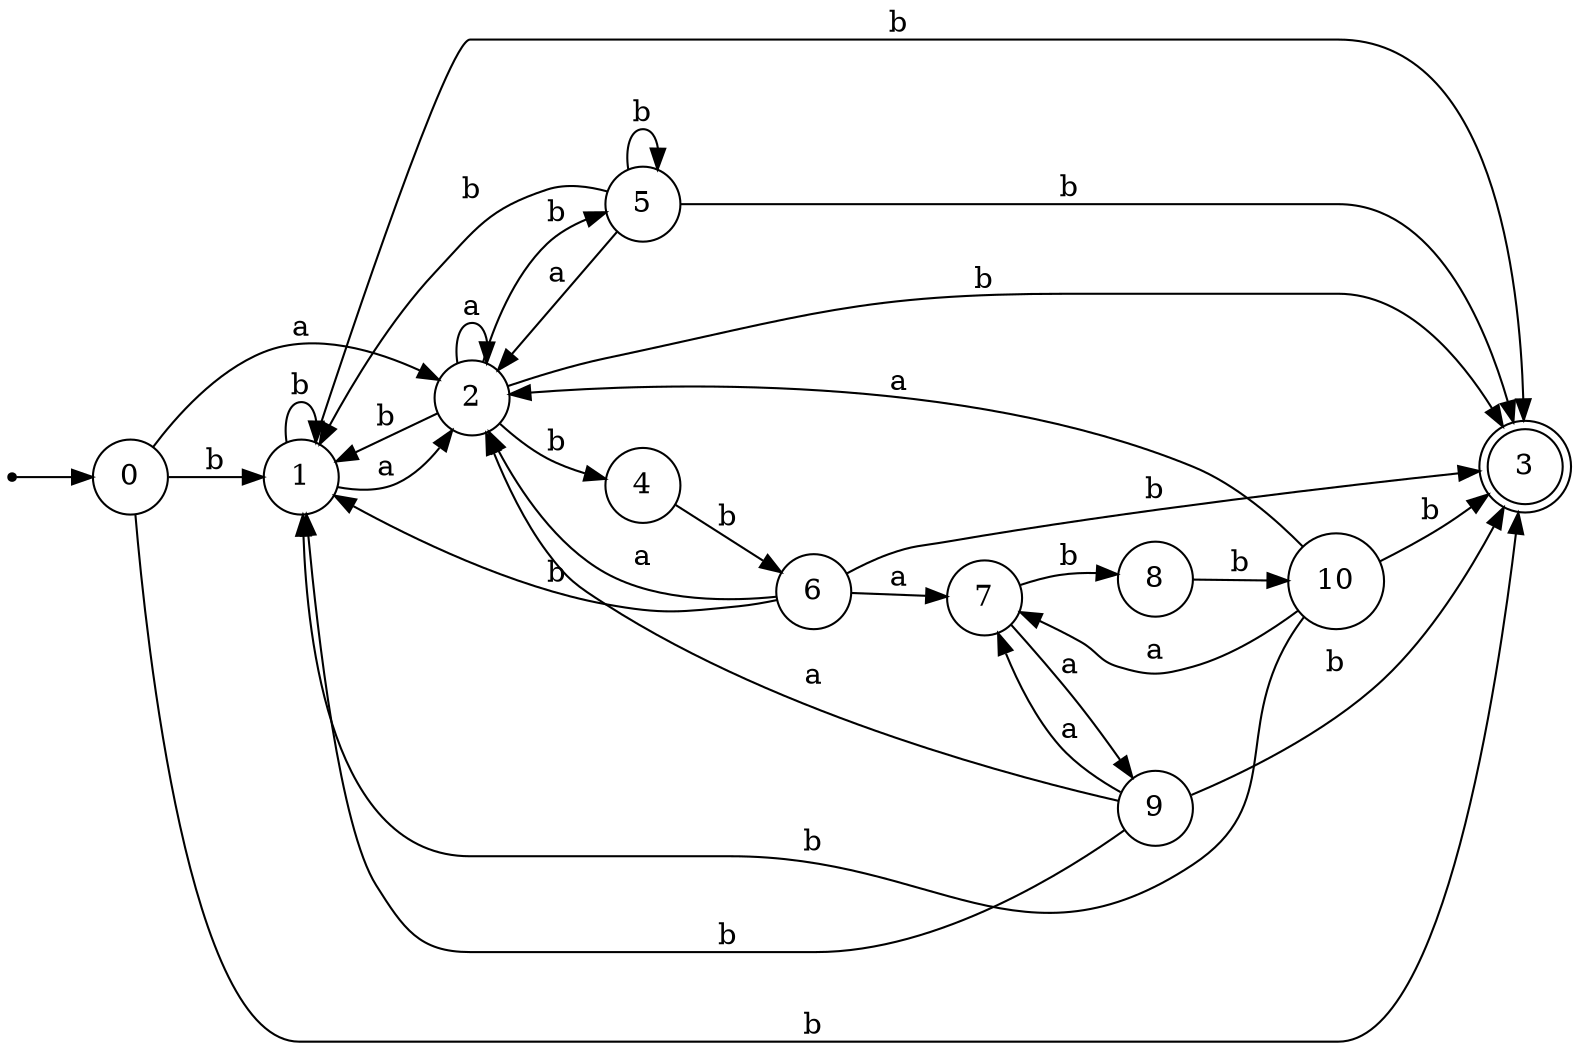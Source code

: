 digraph finite_state_machine {
rankdir=LR;
size="20,20";
node [shape = point]; "dummy0"
node [shape = circle]; "0";
"dummy0" -> "0";
node [shape = circle]; "1";
node [shape = circle]; "2";
node [shape = doublecircle]; "3";node [shape = circle]; "4";
node [shape = circle]; "5";
node [shape = circle]; "6";
node [shape = circle]; "7";
node [shape = circle]; "8";
node [shape = circle]; "9";
node [shape = circle]; "10";
"0" -> "1" [label = "b"];
 "0" -> "3" [label = "b"];
 "0" -> "2" [label = "a"];
 "2" -> "2" [label = "a"];
 "2" -> "1" [label = "b"];
 "2" -> "3" [label = "b"];
 "2" -> "4" [label = "b"];
 "2" -> "5" [label = "b"];
 "5" -> "1" [label = "b"];
 "5" -> "3" [label = "b"];
 "5" -> "5" [label = "b"];
 "5" -> "2" [label = "a"];
 "4" -> "6" [label = "b"];
 "6" -> "2" [label = "a"];
 "6" -> "7" [label = "a"];
 "6" -> "1" [label = "b"];
 "6" -> "3" [label = "b"];
 "7" -> "8" [label = "b"];
 "7" -> "9" [label = "a"];
 "9" -> "2" [label = "a"];
 "9" -> "7" [label = "a"];
 "9" -> "1" [label = "b"];
 "9" -> "3" [label = "b"];
 "8" -> "10" [label = "b"];
 "10" -> "2" [label = "a"];
 "10" -> "7" [label = "a"];
 "10" -> "1" [label = "b"];
 "10" -> "3" [label = "b"];
 "1" -> "1" [label = "b"];
 "1" -> "3" [label = "b"];
 "1" -> "2" [label = "a"];
 }
